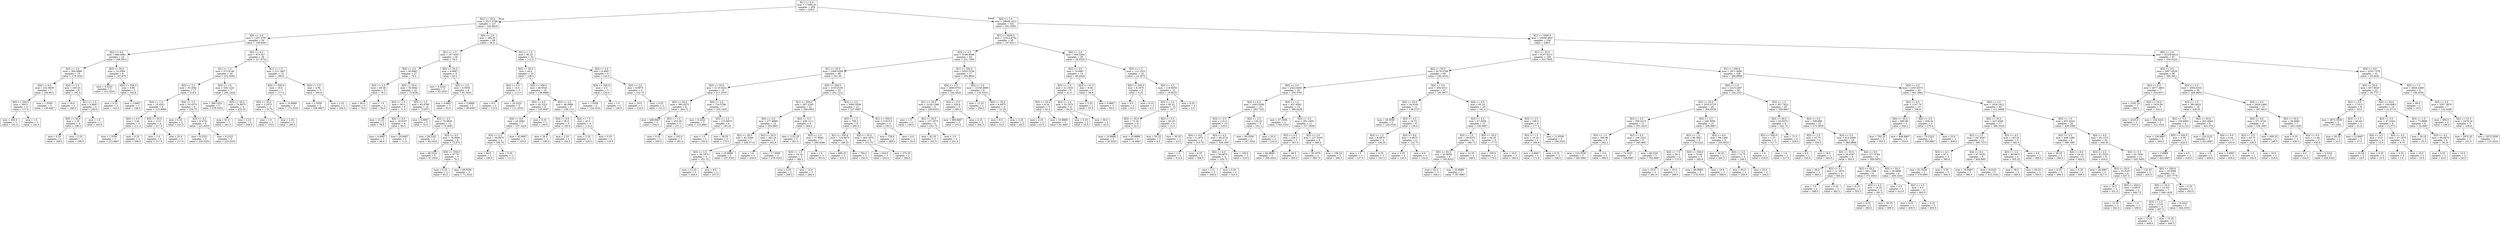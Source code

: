digraph Tree {
node [shape=box] ;
0 [label="X[1] <= 6.0\nmse = 17480.25\nsamples = 458\nvalue = 228.5"] ;
1 [label="X[2] <= 55.0\nmse = 3511.3798\nsamples = 127\nvalue = 142.8819"] ;
0 -> 1 [labeldistance=2.5, labelangle=45, headlabel="True"] ;
2 [label="X[0] <= 2.0\nmse = 1307.0767\nsamples = 59\nvalue = 198.6441"] ;
1 -> 2 ;
3 [label="X[2] <= 6.0\nmse = 486.4991\nsamples = 23\nvalue = 168.3913"] ;
2 -> 3 ;
4 [label="X[3] <= 2.5\nmse = 394.0889\nsamples = 15\nvalue = 179.3333"] ;
3 -> 4 ;
5 [label="X[4] <= 9.0\nmse = 222.6939\nsamples = 7\nvalue = 164.8571"] ;
4 -> 5 ;
6 [label="X[5] <= 550.0\nmse = 300.5\nsamples = 4\nvalue = 171.0"] ;
5 -> 6 ;
7 [label="mse = 400.0\nsamples = 2\nvalue = 181.0"] ;
6 -> 7 ;
8 [label="mse = 1.0\nsamples = 2\nvalue = 161.0"] ;
6 -> 8 ;
9 [label="mse = 1.5556\nsamples = 3\nvalue = 156.6667"] ;
5 -> 9 ;
10 [label="X[4] <= 3.5\nmse = 200.25\nsamples = 8\nvalue = 192.0"] ;
4 -> 10 ;
11 [label="mse = 16.0\nsamples = 2\nvalue = 168.0"] ;
10 -> 11 ;
12 [label="X[1] <= 1.5\nmse = 5.6667\nsamples = 6\nvalue = 200.0"] ;
10 -> 12 ;
13 [label="X[5] <= 55.0\nmse = 1.25\nsamples = 4\nvalue = 198.5"] ;
12 -> 13 ;
14 [label="mse = 0.25\nsamples = 2\nvalue = 198.5"] ;
13 -> 14 ;
15 [label="mse = 2.25\nsamples = 2\nvalue = 198.5"] ;
13 -> 15 ;
16 [label="mse = 1.0\nsamples = 2\nvalue = 203.0"] ;
12 -> 16 ;
17 [label="X[5] <= 55.0\nmse = 14.3594\nsamples = 8\nvalue = 147.875"] ;
3 -> 17 ;
18 [label="mse = 4.2222\nsamples = 3\nvalue = 151.3333"] ;
17 -> 18 ;
19 [label="X[5] <= 550.0\nmse = 8.96\nsamples = 5\nvalue = 145.8"] ;
17 -> 19 ;
20 [label="mse = 0.25\nsamples = 2\nvalue = 142.5"] ;
19 -> 20 ;
21 [label="mse = 2.6667\nsamples = 3\nvalue = 148.0"] ;
19 -> 21 ;
22 [label="X[2] <= 6.5\nmse = 873.027\nsamples = 36\nvalue = 217.9722"] ;
2 -> 22 ;
23 [label="X[1] <= 1.5\nmse = 573.9149\nsamples = 24\nvalue = 232.4583"] ;
22 -> 23 ;
24 [label="X[3] <= 2.5\nmse = 53.2941\nsamples = 17\nvalue = 219.0"] ;
23 -> 24 ;
25 [label="X[3] <= 1.5\nmse = 15.4321\nsamples = 9\nvalue = 213.8889"] ;
24 -> 25 ;
26 [label="X[4] <= 9.0\nmse = 3.44\nsamples = 5\nvalue = 211.4"] ;
25 -> 26 ;
27 [label="mse = 1.5556\nsamples = 3\nvalue = 212.6667"] ;
26 -> 27 ;
28 [label="mse = 0.25\nsamples = 2\nvalue = 209.5"] ;
26 -> 28 ;
29 [label="X[5] <= 55.0\nmse = 13.0\nsamples = 4\nvalue = 217.0"] ;
25 -> 29 ;
30 [label="mse = 1.0\nsamples = 2\nvalue = 217.0"] ;
29 -> 30 ;
31 [label="mse = 25.0\nsamples = 2\nvalue = 217.0"] ;
29 -> 31 ;
32 [label="X[4] <= 3.5\nmse = 33.4375\nsamples = 8\nvalue = 224.75"] ;
24 -> 32 ;
33 [label="mse = 6.25\nsamples = 2\nvalue = 233.5"] ;
32 -> 33 ;
34 [label="X[3] <= 4.5\nmse = 8.4722\nsamples = 6\nvalue = 221.8333"] ;
32 -> 34 ;
35 [label="mse = 6.2222\nsamples = 3\nvalue = 220.3333"] ;
34 -> 35 ;
36 [label="mse = 6.2222\nsamples = 3\nvalue = 223.3333"] ;
34 -> 36 ;
37 [label="X[2] <= 1.5\nmse = 330.1224\nsamples = 7\nvalue = 265.1429"] ;
23 -> 37 ;
38 [label="mse = 366.2222\nsamples = 3\nvalue = 278.3333"] ;
37 -> 38 ;
39 [label="X[5] <= 55.0\nmse = 74.6875\nsamples = 4\nvalue = 255.25"] ;
37 -> 39 ;
40 [label="mse = 81.0\nsamples = 2\nvalue = 261.0"] ;
39 -> 40 ;
41 [label="mse = 2.25\nsamples = 2\nvalue = 249.5"] ;
39 -> 41 ;
42 [label="X[1] <= 1.5\nmse = 212.1667\nsamples = 12\nvalue = 189.0"] ;
22 -> 42 ;
43 [label="X[5] <= 550.0\nmse = 16.0\nsamples = 7\nvalue = 177.0"] ;
42 -> 43 ;
44 [label="X[5] <= 55.0\nmse = 2.1875\nsamples = 4\nvalue = 179.75"] ;
43 -> 44 ;
45 [label="mse = 1.0\nsamples = 2\nvalue = 179.0"] ;
44 -> 45 ;
46 [label="mse = 2.25\nsamples = 2\nvalue = 180.5"] ;
44 -> 46 ;
47 [label="mse = 10.8889\nsamples = 3\nvalue = 173.3333"] ;
43 -> 47 ;
48 [label="X[3] <= 3.5\nmse = 2.96\nsamples = 5\nvalue = 205.8"] ;
42 -> 48 ;
49 [label="mse = 1.5556\nsamples = 3\nvalue = 206.6667"] ;
48 -> 49 ;
50 [label="mse = 2.25\nsamples = 2\nvalue = 204.5"] ;
48 -> 50 ;
51 [label="X[0] <= 2.0\nmse = 385.25\nsamples = 68\nvalue = 94.5"] ;
1 -> 51 ;
52 [label="X[1] <= 1.5\nmse = 107.9167\nsamples = 36\nvalue = 78.5"] ;
51 -> 52 ;
53 [label="X[4] <= 2.0\nmse = 60.6667\nsamples = 27\nvalue = 74.0"] ;
52 -> 53 ;
54 [label="X[3] <= 2.5\nmse = 49.36\nsamples = 5\nvalue = 79.2"] ;
53 -> 54 ;
55 [label="mse = 56.0\nsamples = 3\nvalue = 76.0"] ;
54 -> 55 ;
56 [label="mse = 1.0\nsamples = 2\nvalue = 84.0"] ;
54 -> 56 ;
57 [label="X[5] <= 55.0\nmse = 55.6942\nsamples = 22\nvalue = 72.8182"] ;
53 -> 57 ;
58 [label="X[3] <= 1.5\nmse = 36.0\nsamples = 8\nvalue = 71.0"] ;
57 -> 58 ;
59 [label="mse = 12.25\nsamples = 2\nvalue = 78.5"] ;
58 -> 59 ;
60 [label="X[4] <= 9.0\nmse = 18.9167\nsamples = 6\nvalue = 68.5"] ;
58 -> 60 ;
61 [label="mse = 4.6667\nsamples = 3\nvalue = 66.0"] ;
60 -> 61 ;
62 [label="mse = 20.6667\nsamples = 3\nvalue = 71.0"] ;
60 -> 62 ;
63 [label="X[3] <= 1.5\nmse = 63.9796\nsamples = 14\nvalue = 73.8571"] ;
57 -> 63 ;
64 [label="mse = 0.6667\nsamples = 3\nvalue = 70.0"] ;
63 -> 64 ;
65 [label="X[3] <= 2.5\nmse = 76.0826\nsamples = 11\nvalue = 74.9091"] ;
63 -> 65 ;
66 [label="mse = 28.2222\nsamples = 3\nvalue = 80.3333"] ;
65 -> 66 ;
67 [label="X[3] <= 4.5\nmse = 78.8594\nsamples = 8\nvalue = 72.875"] ;
65 -> 67 ;
68 [label="mse = 48.2222\nsamples = 3\nvalue = 67.3333"] ;
67 -> 68 ;
69 [label="X[5] <= 550.0\nmse = 67.76\nsamples = 5\nvalue = 76.2"] ;
67 -> 69 ;
70 [label="mse = 6.25\nsamples = 2\nvalue = 83.5"] ;
69 -> 70 ;
71 [label="mse = 49.5556\nsamples = 3\nvalue = 71.3333"] ;
69 -> 71 ;
72 [label="X[5] <= 55.0\nmse = 6.6667\nsamples = 9\nvalue = 92.0"] ;
52 -> 72 ;
73 [label="mse = 4.2222\nsamples = 3\nvalue = 93.3333"] ;
72 -> 73 ;
74 [label="X[3] <= 2.5\nmse = 6.5556\nsamples = 6\nvalue = 91.3333"] ;
72 -> 74 ;
75 [label="mse = 4.6667\nsamples = 3\nvalue = 93.0"] ;
74 -> 75 ;
76 [label="mse = 2.8889\nsamples = 3\nvalue = 89.6667"] ;
74 -> 76 ;
77 [label="X[1] <= 1.5\nmse = 85.25\nsamples = 32\nvalue = 112.5"] ;
51 -> 77 ;
78 [label="X[5] <= 55.0\nmse = 44.0\nsamples = 23\nvalue = 108.0"] ;
77 -> 78 ;
79 [label="X[4] <= 4.5\nmse = 14.0\nsamples = 5\nvalue = 112.0"] ;
78 -> 79 ;
80 [label="mse = 9.0\nsamples = 2\nvalue = 113.0"] ;
79 -> 80 ;
81 [label="mse = 16.2222\nsamples = 3\nvalue = 111.3333"] ;
79 -> 81 ;
82 [label="X[5] <= 550.0\nmse = 46.6543\nsamples = 18\nvalue = 106.8889"] ;
78 -> 82 ;
83 [label="X[3] <= 4.5\nmse = 42.2222\nsamples = 9\nvalue = 105.6667"] ;
82 -> 83 ;
84 [label="X[4] <= 9.0\nmse = 44.4082\nsamples = 7\nvalue = 107.1429"] ;
83 -> 84 ;
85 [label="X[3] <= 2.5\nmse = 39.6875\nsamples = 4\nvalue = 108.75"] ;
84 -> 85 ;
86 [label="mse = 64.0\nsamples = 2\nvalue = 106.0"] ;
85 -> 86 ;
87 [label="mse = 0.25\nsamples = 2\nvalue = 111.5"] ;
85 -> 87 ;
88 [label="mse = 42.6667\nsamples = 3\nvalue = 105.0"] ;
84 -> 88 ;
89 [label="mse = 0.25\nsamples = 2\nvalue = 100.5"] ;
83 -> 89 ;
90 [label="X[3] <= 2.5\nmse = 48.0988\nsamples = 9\nvalue = 108.1111"] ;
82 -> 90 ;
91 [label="X[4] <= 9.0\nmse = 30.0\nsamples = 5\nvalue = 105.0"] ;
90 -> 91 ;
92 [label="mse = 26.0\nsamples = 3\nvalue = 108.0"] ;
91 -> 92 ;
93 [label="mse = 2.25\nsamples = 2\nvalue = 100.5"] ;
91 -> 93 ;
94 [label="X[4] <= 7.5\nmse = 43.5\nsamples = 4\nvalue = 112.0"] ;
90 -> 94 ;
95 [label="mse = 2.25\nsamples = 2\nvalue = 105.5"] ;
94 -> 95 ;
96 [label="mse = 0.25\nsamples = 2\nvalue = 118.5"] ;
94 -> 96 ;
97 [label="X[4] <= 4.5\nmse = 6.6667\nsamples = 9\nvalue = 124.0"] ;
77 -> 97 ;
98 [label="X[5] <= 550.0\nmse = 2.0\nsamples = 5\nvalue = 125.0"] ;
97 -> 98 ;
99 [label="mse = 1.5556\nsamples = 3\nvalue = 124.3333"] ;
98 -> 99 ;
100 [label="mse = 1.0\nsamples = 2\nvalue = 126.0"] ;
98 -> 100 ;
101 [label="X[3] <= 2.0\nmse = 9.6875\nsamples = 4\nvalue = 122.75"] ;
97 -> 101 ;
102 [label="mse = 16.0\nsamples = 2\nvalue = 124.0"] ;
101 -> 102 ;
103 [label="mse = 0.25\nsamples = 2\nvalue = 121.5"] ;
101 -> 103 ;
104 [label="X[4] <= 2.0\nmse = 18948.1612\nsamples = 331\nvalue = 261.3505"] ;
0 -> 104 [labeldistance=2.5, labelangle=-45, headlabel="False"] ;
105 [label="X[1] <= 5500.0\nmse = 12514.6732\nsamples = 95\nvalue = 167.8211"] ;
104 -> 105 ;
106 [label="X[3] <= 4.5\nmse = 5188.9008\nsamples = 65\nvalue = 231.7385"] ;
105 -> 106 ;
107 [label="X[1] <= 55.0\nmse = 3368.0208\nsamples = 48\nvalue = 241.25"] ;
106 -> 107 ;
108 [label="X[2] <= 55.0\nmse = 3119.0222\nsamples = 15\nvalue = 217.3333"] ;
107 -> 108 ;
109 [label="X[5] <= 55.0\nmse = 395.9375\nsamples = 8\nvalue = 264.75"] ;
108 -> 109 ;
110 [label="mse = 448.6667\nsamples = 3\nvalue = 254.0"] ;
109 -> 110 ;
111 [label="X[3] <= 1.5\nmse = 253.36\nsamples = 5\nvalue = 271.2"] ;
109 -> 111 ;
112 [label="mse = 0.25\nsamples = 2\nvalue = 256.5"] ;
111 -> 112 ;
113 [label="mse = 182.0\nsamples = 3\nvalue = 281.0"] ;
111 -> 113 ;
114 [label="X[0] <= 2.0\nmse = 724.9796\nsamples = 7\nvalue = 163.1429"] ;
108 -> 114 ;
115 [label="mse = 6.2222\nsamples = 3\nvalue = 133.6667"] ;
114 -> 115 ;
116 [label="X[3] <= 2.5\nmse = 123.6875\nsamples = 4\nvalue = 185.25"] ;
114 -> 116 ;
117 [label="mse = 1.0\nsamples = 2\nvalue = 195.0"] ;
116 -> 117 ;
118 [label="mse = 56.25\nsamples = 2\nvalue = 175.5"] ;
116 -> 118 ;
119 [label="X[5] <= 550.0\nmse = 3103.0156\nsamples = 33\nvalue = 252.1212"] ;
107 -> 119 ;
120 [label="X[1] <= 550.0\nmse = 587.4195\nsamples = 21\nvalue = 266.0952"] ;
119 -> 120 ;
121 [label="X[0] <= 2.0\nmse = 277.8889\nsamples = 12\nvalue = 252.6667"] ;
120 -> 121 ;
122 [label="X[2] <= 50.5\nmse = 82.5306\nsamples = 7\nvalue = 245.5714"] ;
121 -> 122 ;
123 [label="X[3] <= 2.5\nmse = 38.1875\nsamples = 4\nvalue = 251.75"] ;
122 -> 123 ;
124 [label="mse = 12.25\nsamples = 2\nvalue = 246.5"] ;
123 -> 124 ;
125 [label="mse = 9.0\nsamples = 2\nvalue = 257.0"] ;
123 -> 125 ;
126 [label="mse = 22.8889\nsamples = 3\nvalue = 237.3333"] ;
122 -> 126 ;
127 [label="X[2] <= 50.5\nmse = 382.24\nsamples = 5\nvalue = 262.6"] ;
121 -> 127 ;
128 [label="mse = 1.0\nsamples = 2\nvalue = 239.0"] ;
127 -> 128 ;
129 [label="mse = 17.5556\nsamples = 3\nvalue = 278.3333"] ;
127 -> 129 ;
130 [label="X[2] <= 5.5\nmse = 439.1111\nsamples = 9\nvalue = 284.0"] ;
120 -> 130 ;
131 [label="mse = 1122.25\nsamples = 2\nvalue = 261.5"] ;
130 -> 131 ;
132 [label="X[3] <= 2.5\nmse = 57.9592\nsamples = 7\nvalue = 290.4286"] ;
130 -> 132 ;
133 [label="X[3] <= 1.5\nmse = 18.16\nsamples = 5\nvalue = 286.2"] ;
132 -> 133 ;
134 [label="mse = 6.25\nsamples = 2\nvalue = 289.5"] ;
133 -> 134 ;
135 [label="mse = 14.0\nsamples = 3\nvalue = 284.0"] ;
133 -> 135 ;
136 [label="mse = 1.0\nsamples = 2\nvalue = 301.0"] ;
132 -> 136 ;
137 [label="X[3] <= 2.5\nmse = 6565.5556\nsamples = 12\nvalue = 227.6667"] ;
119 -> 137 ;
138 [label="X[3] <= 1.5\nmse = 706.5\nsamples = 8\nvalue = 260.5"] ;
137 -> 138 ;
139 [label="X[1] <= 550.0\nmse = 719.6875\nsamples = 4\nvalue = 248.25"] ;
138 -> 139 ;
140 [label="mse = 600.25\nsamples = 2\nvalue = 253.5"] ;
139 -> 140 ;
141 [label="mse = 784.0\nsamples = 2\nvalue = 243.0"] ;
139 -> 141 ;
142 [label="X[2] <= 55.0\nmse = 393.1875\nsamples = 4\nvalue = 272.75"] ;
138 -> 142 ;
143 [label="mse = 324.0\nsamples = 2\nvalue = 263.0"] ;
142 -> 143 ;
144 [label="mse = 272.25\nsamples = 2\nvalue = 282.5"] ;
142 -> 144 ;
145 [label="X[1] <= 550.0\nmse = 11815.5\nsamples = 4\nvalue = 162.0"] ;
137 -> 145 ;
146 [label="mse = 729.0\nsamples = 2\nvalue = 269.0"] ;
145 -> 146 ;
147 [label="mse = 4.0\nsamples = 2\nvalue = 55.0"] ;
145 -> 147 ;
148 [label="X[1] <= 550.0\nmse = 9353.5156\nsamples = 17\nvalue = 204.8824"] ;
106 -> 148 ;
149 [label="X[0] <= 2.0\nmse = 2840.9752\nsamples = 11\nvalue = 244.4545"] ;
148 -> 149 ;
150 [label="X[1] <= 55.0\nmse = 2129.1389\nsamples = 6\nvalue = 209.8333"] ;
149 -> 150 ;
151 [label="mse = 1.0\nsamples = 2\nvalue = 146.0"] ;
150 -> 151 ;
152 [label="X[2] <= 50.5\nmse = 137.1875\nsamples = 4\nvalue = 241.75"] ;
150 -> 152 ;
153 [label="mse = 42.25\nsamples = 2\nvalue = 252.5"] ;
152 -> 153 ;
154 [label="mse = 1.0\nsamples = 2\nvalue = 231.0"] ;
152 -> 154 ;
155 [label="X[2] <= 5.5\nmse = 530.8\nsamples = 5\nvalue = 286.0"] ;
149 -> 155 ;
156 [label="mse = 580.6667\nsamples = 3\nvalue = 275.0"] ;
155 -> 156 ;
157 [label="mse = 2.25\nsamples = 2\nvalue = 302.5"] ;
155 -> 157 ;
158 [label="X[0] <= 2.0\nmse = 13158.8889\nsamples = 6\nvalue = 132.3333"] ;
148 -> 158 ;
159 [label="mse = 12.25\nsamples = 2\nvalue = 294.5"] ;
158 -> 159 ;
160 [label="X[5] <= 55.0\nmse = 8.6875\nsamples = 4\nvalue = 51.25"] ;
158 -> 160 ;
161 [label="mse = 9.0\nsamples = 2\nvalue = 53.0"] ;
160 -> 161 ;
162 [label="mse = 2.25\nsamples = 2\nvalue = 49.5"] ;
160 -> 162 ;
163 [label="X[0] <= 2.0\nmse = 356.5556\nsamples = 30\nvalue = 29.3333"] ;
105 -> 163 ;
164 [label="X[3] <= 4.5\nmse = 74.0867\nsamples = 14\nvalue = 46.6429"] ;
163 -> 164 ;
165 [label="X[3] <= 1.5\nmse = 21.3333\nsamples = 9\nvalue = 41.0"] ;
164 -> 165 ;
166 [label="X[5] <= 55.0\nmse = 8.24\nsamples = 5\nvalue = 42.4"] ;
165 -> 166 ;
167 [label="mse = 2.25\nsamples = 2\nvalue = 43.5"] ;
166 -> 167 ;
168 [label="mse = 10.8889\nsamples = 3\nvalue = 41.6667"] ;
166 -> 168 ;
169 [label="X[3] <= 2.5\nmse = 32.1875\nsamples = 4\nvalue = 39.25"] ;
165 -> 169 ;
170 [label="mse = 0.25\nsamples = 2\nvalue = 35.5"] ;
169 -> 170 ;
171 [label="mse = 36.0\nsamples = 2\nvalue = 43.0"] ;
169 -> 171 ;
172 [label="X[2] <= 51.5\nmse = 8.56\nsamples = 5\nvalue = 56.8"] ;
164 -> 172 ;
173 [label="mse = 2.25\nsamples = 2\nvalue = 53.5"] ;
172 -> 173 ;
174 [label="mse = 0.6667\nsamples = 3\nvalue = 59.0"] ;
172 -> 174 ;
175 [label="X[3] <= 1.5\nmse = 112.1523\nsamples = 16\nvalue = 14.1875"] ;
163 -> 175 ;
176 [label="X[5] <= 550.0\nmse = 8.1875\nsamples = 4\nvalue = 6.25"] ;
175 -> 176 ;
177 [label="mse = 4.0\nsamples = 2\nvalue = 8.0"] ;
176 -> 177 ;
178 [label="mse = 6.25\nsamples = 2\nvalue = 4.5"] ;
176 -> 178 ;
179 [label="X[3] <= 4.5\nmse = 118.8056\nsamples = 12\nvalue = 16.8333"] ;
175 -> 179 ;
180 [label="X[3] <= 2.5\nmse = 92.01\nsamples = 10\nvalue = 19.7"] ;
179 -> 180 ;
181 [label="X[2] <= 55.0\nmse = 72.25\nsamples = 6\nvalue = 22.5"] ;
180 -> 181 ;
182 [label="mse = 10.8889\nsamples = 3\nvalue = 30.3333"] ;
181 -> 182 ;
183 [label="mse = 10.8889\nsamples = 3\nvalue = 14.6667"] ;
181 -> 183 ;
184 [label="X[2] <= 5.5\nmse = 92.25\nsamples = 4\nvalue = 15.5"] ;
180 -> 184 ;
185 [label="mse = 56.25\nsamples = 2\nvalue = 8.5"] ;
184 -> 185 ;
186 [label="mse = 30.25\nsamples = 2\nvalue = 22.5"] ;
184 -> 186 ;
187 [label="mse = 6.25\nsamples = 2\nvalue = 2.5"] ;
179 -> 187 ;
188 [label="X[1] <= 5500.0\nmse = 16599.0847\nsamples = 236\nvalue = 299.0"] ;
104 -> 188 ;
189 [label="X[1] <= 55.0\nmse = 8197.6213\nsamples = 169\nvalue = 323.7692"] ;
188 -> 189 ;
190 [label="X[2] <= 55.0\nmse = 8176.4789\nsamples = 60\nvalue = 245.4333"] ;
189 -> 190 ;
191 [label="X[0] <= 2.0\nmse = 2422.6492\nsamples = 29\nvalue = 330.3793"] ;
190 -> 191 ;
192 [label="X[2] <= 6.5\nmse = 1493.5289\nsamples = 15\nvalue = 293.7333"] ;
191 -> 192 ;
193 [label="X[3] <= 2.5\nmse = 110.4\nsamples = 10\nvalue = 320.0"] ;
192 -> 193 ;
194 [label="X[4] <= 9.0\nmse = 5.1875\nsamples = 4\nvalue = 310.75"] ;
193 -> 194 ;
195 [label="mse = 1.0\nsamples = 2\nvalue = 312.0"] ;
194 -> 195 ;
196 [label="mse = 6.25\nsamples = 2\nvalue = 309.5"] ;
194 -> 196 ;
197 [label="X[3] <= 4.5\nmse = 85.4722\nsamples = 6\nvalue = 326.1667"] ;
193 -> 197 ;
198 [label="X[4] <= 9.0\nmse = 39.6875\nsamples = 4\nvalue = 329.75"] ;
197 -> 198 ;
199 [label="mse = 1.0\nsamples = 2\nvalue = 336.0"] ;
198 -> 199 ;
200 [label="mse = 0.25\nsamples = 2\nvalue = 323.5"] ;
198 -> 200 ;
201 [label="mse = 100.0\nsamples = 2\nvalue = 319.0"] ;
197 -> 201 ;
202 [label="X[3] <= 2.5\nmse = 120.16\nsamples = 5\nvalue = 241.2"] ;
192 -> 202 ;
203 [label="mse = 89.5556\nsamples = 3\nvalue = 247.3333"] ;
202 -> 203 ;
204 [label="mse = 25.0\nsamples = 2\nvalue = 232.0"] ;
202 -> 204 ;
205 [label="X[3] <= 1.5\nmse = 437.6582\nsamples = 14\nvalue = 369.6429"] ;
191 -> 205 ;
206 [label="mse = 57.5556\nsamples = 3\nvalue = 341.3333"] ;
205 -> 206 ;
207 [label="X[3] <= 2.5\nmse = 263.1405\nsamples = 11\nvalue = 377.3636"] ;
205 -> 207 ;
208 [label="X[2] <= 6.5\nmse = 229.2\nsamples = 5\nvalue = 367.0"] ;
207 -> 208 ;
209 [label="mse = 64.8889\nsamples = 3\nvalue = 356.3333"] ;
208 -> 209 ;
210 [label="mse = 49.0\nsamples = 2\nvalue = 383.0"] ;
208 -> 210 ;
211 [label="X[2] <= 2.0\nmse = 127.3333\nsamples = 6\nvalue = 386.0"] ;
207 -> 211 ;
212 [label="mse = 30.1875\nsamples = 4\nvalue = 380.75"] ;
211 -> 212 ;
213 [label="mse = 156.25\nsamples = 2\nvalue = 396.5"] ;
211 -> 213 ;
214 [label="X[0] <= 2.0\nmse = 494.0312\nsamples = 31\nvalue = 165.9677"] ;
190 -> 214 ;
215 [label="X[5] <= 55.0\nmse = 34.0165\nsamples = 11\nvalue = 138.2727"] ;
214 -> 215 ;
216 [label="mse = 29.5556\nsamples = 3\nvalue = 144.3333"] ;
215 -> 216 ;
217 [label="X[3] <= 2.5\nmse = 16.75\nsamples = 8\nvalue = 136.0"] ;
215 -> 217 ;
218 [label="X[3] <= 1.5\nmse = 8.6875\nsamples = 4\nvalue = 139.25"] ;
217 -> 218 ;
219 [label="mse = 1.0\nsamples = 2\nvalue = 137.0"] ;
218 -> 219 ;
220 [label="mse = 6.25\nsamples = 2\nvalue = 141.5"] ;
218 -> 220 ;
221 [label="X[4] <= 9.0\nmse = 3.6875\nsamples = 4\nvalue = 132.75"] ;
217 -> 221 ;
222 [label="mse = 2.25\nsamples = 2\nvalue = 133.5"] ;
221 -> 222 ;
223 [label="mse = 4.0\nsamples = 2\nvalue = 132.0"] ;
221 -> 223 ;
224 [label="X[4] <= 9.0\nmse = 93.16\nsamples = 20\nvalue = 181.2"] ;
214 -> 224 ;
225 [label="X[3] <= 4.5\nmse = 67.0556\nsamples = 12\nvalue = 183.6667"] ;
224 -> 225 ;
226 [label="X[3] <= 2.5\nmse = 39.9375\nsamples = 8\nvalue = 186.75"] ;
225 -> 226 ;
227 [label="X[5] <= 55.0\nmse = 45.8056\nsamples = 6\nvalue = 185.8333"] ;
226 -> 227 ;
228 [label="mse = 62.0\nsamples = 3\nvalue = 184.0"] ;
227 -> 228 ;
229 [label="mse = 22.8889\nsamples = 3\nvalue = 187.6667"] ;
227 -> 229 ;
230 [label="mse = 12.25\nsamples = 2\nvalue = 189.5"] ;
226 -> 230 ;
231 [label="X[5] <= 55.0\nmse = 64.25\nsamples = 4\nvalue = 177.5"] ;
225 -> 231 ;
232 [label="mse = 100.0\nsamples = 2\nvalue = 175.0"] ;
231 -> 232 ;
233 [label="mse = 16.0\nsamples = 2\nvalue = 180.0"] ;
231 -> 233 ;
234 [label="X[3] <= 2.5\nmse = 109.5\nsamples = 8\nvalue = 177.5"] ;
224 -> 234 ;
235 [label="X[3] <= 1.5\nmse = 10.16\nsamples = 5\nvalue = 169.8"] ;
234 -> 235 ;
236 [label="mse = 4.6667\nsamples = 3\nvalue = 172.0"] ;
235 -> 236 ;
237 [label="mse = 0.25\nsamples = 2\nvalue = 166.5"] ;
235 -> 237 ;
238 [label="mse = 11.5556\nsamples = 3\nvalue = 190.3333"] ;
234 -> 238 ;
239 [label="X[1] <= 550.0\nmse = 2971.9695\nsamples = 109\nvalue = 366.8899"] ;
189 -> 239 ;
240 [label="X[0] <= 2.0\nmse = 2215.2497\nsamples = 56\nvalue = 334.2321"] ;
239 -> 240 ;
241 [label="X[2] <= 55.0\nmse = 2033.0725\nsamples = 26\nvalue = 304.6538"] ;
240 -> 241 ;
242 [label="X[3] <= 2.5\nmse = 395.4215\nsamples = 11\nvalue = 353.1818"] ;
241 -> 242 ;
243 [label="X[3] <= 1.5\nmse = 590.96\nsamples = 5\nvalue = 362.2"] ;
242 -> 243 ;
244 [label="mse = 123.5556\nsamples = 3\nvalue = 343.6667"] ;
243 -> 244 ;
245 [label="mse = 4.0\nsamples = 2\nvalue = 390.0"] ;
243 -> 245 ;
246 [label="X[2] <= 6.5\nmse = 108.2222\nsamples = 6\nvalue = 345.6667"] ;
242 -> 246 ;
247 [label="mse = 72.2222\nsamples = 3\nvalue = 338.6667"] ;
246 -> 247 ;
248 [label="mse = 46.2222\nsamples = 3\nvalue = 352.6667"] ;
246 -> 248 ;
249 [label="X[3] <= 2.5\nmse = 240.5956\nsamples = 15\nvalue = 269.0667"] ;
241 -> 249 ;
250 [label="X[3] <= 1.5\nmse = 80.3951\nsamples = 9\nvalue = 279.2222"] ;
249 -> 250 ;
251 [label="X[4] <= 7.5\nmse = 56.5\nsamples = 4\nvalue = 275.0"] ;
250 -> 251 ;
252 [label="mse = 25.0\nsamples = 2\nvalue = 281.0"] ;
251 -> 252 ;
253 [label="mse = 16.0\nsamples = 2\nvalue = 269.0"] ;
251 -> 253 ;
254 [label="X[5] <= 550.0\nmse = 73.84\nsamples = 5\nvalue = 282.6"] ;
250 -> 254 ;
255 [label="mse = 66.8889\nsamples = 3\nvalue = 278.3333"] ;
254 -> 255 ;
256 [label="mse = 16.0\nsamples = 2\nvalue = 289.0"] ;
254 -> 256 ;
257 [label="X[4] <= 9.0\nmse = 94.1389\nsamples = 6\nvalue = 253.8333"] ;
249 -> 257 ;
258 [label="mse = 20.25\nsamples = 2\nvalue = 262.5"] ;
257 -> 258 ;
259 [label="X[3] <= 4.5\nmse = 74.75\nsamples = 4\nvalue = 249.5"] ;
257 -> 259 ;
260 [label="mse = 64.0\nsamples = 2\nvalue = 255.0"] ;
259 -> 260 ;
261 [label="mse = 25.0\nsamples = 2\nvalue = 244.0"] ;
259 -> 261 ;
262 [label="X[3] <= 1.5\nmse = 957.7822\nsamples = 30\nvalue = 359.8667"] ;
240 -> 262 ;
263 [label="X[2] <= 50.5\nmse = 63.9375\nsamples = 8\nvalue = 322.75"] ;
262 -> 263 ;
264 [label="X[5] <= 550.0\nmse = 1.25\nsamples = 4\nvalue = 317.5"] ;
263 -> 264 ;
265 [label="mse = 1.0\nsamples = 2\nvalue = 318.0"] ;
264 -> 265 ;
266 [label="mse = 1.0\nsamples = 2\nvalue = 317.0"] ;
264 -> 266 ;
267 [label="mse = 71.5\nsamples = 4\nvalue = 328.0"] ;
263 -> 267 ;
268 [label="X[4] <= 4.5\nmse = 599.686\nsamples = 22\nvalue = 373.3636"] ;
262 -> 268 ;
269 [label="X[2] <= 2.0\nmse = 32.75\nsamples = 4\nvalue = 339.5"] ;
268 -> 269 ;
270 [label="mse = 9.0\nsamples = 2\nvalue = 335.0"] ;
269 -> 270 ;
271 [label="mse = 16.0\nsamples = 2\nvalue = 344.0"] ;
269 -> 271 ;
272 [label="X[3] <= 2.5\nmse = 414.2099\nsamples = 18\nvalue = 380.8889"] ;
268 -> 272 ;
273 [label="X[5] <= 55.0\nmse = 34.9167\nsamples = 6\nvalue = 363.5"] ;
272 -> 273 ;
274 [label="mse = 64.0\nsamples = 2\nvalue = 360.0"] ;
273 -> 274 ;
275 [label="X[2] <= 5.5\nmse = 11.1875\nsamples = 4\nvalue = 365.25"] ;
273 -> 275 ;
276 [label="mse = 1.0\nsamples = 2\nvalue = 368.0"] ;
275 -> 276 ;
277 [label="mse = 6.25\nsamples = 2\nvalue = 362.5"] ;
275 -> 277 ;
278 [label="X[4] <= 9.0\nmse = 377.0764\nsamples = 12\nvalue = 389.5833"] ;
272 -> 278 ;
279 [label="X[2] <= 50.5\nmse = 163.1389\nsamples = 6\nvalue = 372.8333"] ;
278 -> 279 ;
280 [label="mse = 0.25\nsamples = 2\nvalue = 355.5"] ;
279 -> 280 ;
281 [label="X[3] <= 4.5\nmse = 19.25\nsamples = 4\nvalue = 381.5"] ;
279 -> 281 ;
282 [label="mse = 6.25\nsamples = 2\nvalue = 382.5"] ;
281 -> 282 ;
283 [label="mse = 30.25\nsamples = 2\nvalue = 380.5"] ;
281 -> 283 ;
284 [label="X[5] <= 55.0\nmse = 29.8889\nsamples = 6\nvalue = 406.3333"] ;
278 -> 284 ;
285 [label="mse = 4.0\nsamples = 2\nvalue = 413.0"] ;
284 -> 285 ;
286 [label="X[2] <= 2.5\nmse = 9.5\nsamples = 4\nvalue = 403.0"] ;
284 -> 286 ;
287 [label="mse = 6.25\nsamples = 2\nvalue = 400.5"] ;
286 -> 287 ;
288 [label="mse = 0.25\nsamples = 2\nvalue = 405.5"] ;
286 -> 288 ;
289 [label="X[4] <= 4.5\nmse = 1453.9373\nsamples = 53\nvalue = 401.3962"] ;
239 -> 289 ;
290 [label="X[2] <= 6.5\nmse = 1147.76\nsamples = 10\nvalue = 359.8"] ;
289 -> 290 ;
291 [label="X[5] <= 55.0\nmse = 890.96\nsamples = 5\nvalue = 340.2"] ;
290 -> 291 ;
292 [label="mse = 702.25\nsamples = 2\nvalue = 352.5"] ;
291 -> 292 ;
293 [label="mse = 848.6667\nsamples = 3\nvalue = 332.0"] ;
291 -> 293 ;
294 [label="X[0] <= 2.0\nmse = 636.24\nsamples = 5\nvalue = 379.4"] ;
290 -> 294 ;
295 [label="mse = 70.2222\nsamples = 3\nvalue = 359.6667"] ;
294 -> 295 ;
296 [label="mse = 25.0\nsamples = 2\nvalue = 409.0"] ;
294 -> 296 ;
297 [label="X[0] <= 2.0\nmse = 1029.1812\nsamples = 43\nvalue = 411.0698"] ;
289 -> 297 ;
298 [label="X[2] <= 55.0\nmse = 423.4048\nsamples = 17\nvalue = 384.3529"] ;
297 -> 298 ;
299 [label="X[2] <= 1.5\nmse = 187.8347\nsamples = 11\nvalue = 395.7273"] ;
298 -> 299 ;
300 [label="X[3] <= 4.5\nmse = 97.2\nsamples = 5\nvalue = 385.0"] ;
299 -> 300 ;
301 [label="mse = 61.5556\nsamples = 3\nvalue = 378.6667"] ;
300 -> 301 ;
302 [label="mse = 0.25\nsamples = 2\nvalue = 394.5"] ;
300 -> 302 ;
303 [label="X[4] <= 9.0\nmse = 87.5556\nsamples = 6\nvalue = 404.6667"] ;
299 -> 303 ;
304 [label="mse = 16.6667\nsamples = 3\nvalue = 396.0"] ;
303 -> 304 ;
305 [label="mse = 8.2222\nsamples = 3\nvalue = 413.3333"] ;
303 -> 305 ;
306 [label="X[3] <= 4.5\nmse = 183.25\nsamples = 6\nvalue = 363.5"] ;
298 -> 306 ;
307 [label="X[3] <= 2.0\nmse = 68.6875\nsamples = 4\nvalue = 355.25"] ;
306 -> 307 ;
308 [label="mse = 36.0\nsamples = 2\nvalue = 360.0"] ;
307 -> 308 ;
309 [label="mse = 56.25\nsamples = 2\nvalue = 350.5"] ;
307 -> 309 ;
310 [label="mse = 4.0\nsamples = 2\nvalue = 380.0"] ;
306 -> 310 ;
311 [label="X[3] <= 1.5\nmse = 653.4024\nsamples = 26\nvalue = 428.5385"] ;
297 -> 311 ;
312 [label="X[2] <= 5.5\nmse = 499.1389\nsamples = 6\nvalue = 389.1667"] ;
311 -> 312 ;
313 [label="mse = 30.25\nsamples = 2\nvalue = 358.5"] ;
312 -> 313 ;
314 [label="X[4] <= 9.0\nmse = 28.25\nsamples = 4\nvalue = 404.5"] ;
312 -> 314 ;
315 [label="mse = 6.25\nsamples = 2\nvalue = 409.5"] ;
314 -> 315 ;
316 [label="mse = 0.25\nsamples = 2\nvalue = 399.5"] ;
314 -> 316 ;
317 [label="X[4] <= 9.0\nmse = 95.1275\nsamples = 20\nvalue = 440.35"] ;
311 -> 317 ;
318 [label="X[3] <= 2.5\nmse = 61.3333\nsamples = 9\nvalue = 434.0"] ;
317 -> 318 ;
319 [label="mse = 44.6667\nsamples = 3\nvalue = 427.0"] ;
318 -> 319 ;
320 [label="X[5] <= 55.0\nmse = 32.9167\nsamples = 6\nvalue = 437.5"] ;
318 -> 320 ;
321 [label="mse = 16.0\nsamples = 2\nvalue = 431.0"] ;
320 -> 321 ;
322 [label="X[5] <= 550.0\nmse = 9.6875\nsamples = 4\nvalue = 440.75"] ;
320 -> 322 ;
323 [label="mse = 12.25\nsamples = 2\nvalue = 442.5"] ;
322 -> 323 ;
324 [label="mse = 1.0\nsamples = 2\nvalue = 439.0"] ;
322 -> 324 ;
325 [label="X[2] <= 5.5\nmse = 62.7934\nsamples = 11\nvalue = 445.5455"] ;
317 -> 325 ;
326 [label="mse = 132.25\nsamples = 2\nvalue = 435.5"] ;
325 -> 326 ;
327 [label="X[5] <= 550.0\nmse = 19.9506\nsamples = 9\nvalue = 447.7778"] ;
325 -> 327 ;
328 [label="X[5] <= 55.0\nmse = 13.551\nsamples = 7\nvalue = 446.1429"] ;
327 -> 328 ;
329 [label="X[3] <= 2.5\nmse = 13.25\nsamples = 4\nvalue = 447.5"] ;
328 -> 329 ;
330 [label="mse = 12.25\nsamples = 2\nvalue = 448.5"] ;
329 -> 330 ;
331 [label="mse = 12.25\nsamples = 2\nvalue = 446.5"] ;
329 -> 331 ;
332 [label="mse = 8.2222\nsamples = 3\nvalue = 444.3333"] ;
328 -> 332 ;
333 [label="mse = 0.25\nsamples = 2\nvalue = 453.5"] ;
327 -> 333 ;
334 [label="X[0] <= 2.0\nmse = 32339.8614\nsamples = 67\nvalue = 236.5224"] ;
188 -> 334 ;
335 [label="X[4] <= 4.5\nmse = 2857.4529\nsamples = 36\nvalue = 395.3611"] ;
334 -> 335 ;
336 [label="X[2] <= 6.5\nmse = 2677.2653\nsamples = 7\nvalue = 334.8571"] ;
335 -> 336 ;
337 [label="mse = 3192.25\nsamples = 2\nvalue = 366.5"] ;
336 -> 337 ;
338 [label="X[2] <= 55.0\nmse = 1910.56\nsamples = 5\nvalue = 322.2"] ;
336 -> 338 ;
339 [label="mse = 4225.0\nsamples = 2\nvalue = 337.0"] ;
338 -> 339 ;
340 [label="mse = 124.2222\nsamples = 3\nvalue = 312.3333"] ;
338 -> 340 ;
341 [label="X[3] <= 2.5\nmse = 1804.0333\nsamples = 29\nvalue = 409.9655"] ;
335 -> 341 ;
342 [label="X[3] <= 1.5\nmse = 395.0625\nsamples = 16\nvalue = 428.25"] ;
341 -> 342 ;
343 [label="X[2] <= 5.5\nmse = 128.6094\nsamples = 8\nvalue = 414.125"] ;
342 -> 343 ;
344 [label="mse = 130.6667\nsamples = 3\nvalue = 403.0"] ;
343 -> 344 ;
345 [label="X[5] <= 550.0\nmse = 8.56\nsamples = 5\nvalue = 420.8"] ;
343 -> 345 ;
346 [label="mse = 2.8889\nsamples = 3\nvalue = 422.6667"] ;
345 -> 346 ;
347 [label="mse = 4.0\nsamples = 2\nvalue = 418.0"] ;
345 -> 347 ;
348 [label="X[2] <= 55.0\nmse = 262.4844\nsamples = 8\nvalue = 442.375"] ;
342 -> 348 ;
349 [label="mse = 124.2222\nsamples = 3\nvalue = 423.6667"] ;
348 -> 349 ;
350 [label="X[4] <= 9.0\nmse = 9.44\nsamples = 5\nvalue = 453.6"] ;
348 -> 350 ;
351 [label="mse = 1.0\nsamples = 2\nvalue = 450.0"] ;
350 -> 351 ;
352 [label="mse = 0.6667\nsamples = 3\nvalue = 456.0"] ;
350 -> 352 ;
353 [label="X[3] <= 4.5\nmse = 2620.2485\nsamples = 13\nvalue = 387.4615"] ;
341 -> 353 ;
354 [label="X[4] <= 9.0\nmse = 371.4722\nsamples = 6\nvalue = 334.1667"] ;
353 -> 354 ;
355 [label="X[2] <= 5.5\nmse = 80.75\nsamples = 4\nvalue = 326.5"] ;
354 -> 355 ;
356 [label="mse = 1.0\nsamples = 2\nvalue = 335.0"] ;
355 -> 356 ;
357 [label="mse = 16.0\nsamples = 2\nvalue = 318.0"] ;
355 -> 357 ;
358 [label="mse = 600.25\nsamples = 2\nvalue = 349.5"] ;
354 -> 358 ;
359 [label="X[5] <= 55.0\nmse = 26.4082\nsamples = 7\nvalue = 433.1429"] ;
353 -> 359 ;
360 [label="mse = 6.25\nsamples = 2\nvalue = 439.5"] ;
359 -> 360 ;
361 [label="X[4] <= 9.0\nmse = 11.84\nsamples = 5\nvalue = 430.6"] ;
359 -> 361 ;
362 [label="mse = 4.0\nsamples = 2\nvalue = 434.0"] ;
361 -> 362 ;
363 [label="mse = 4.2222\nsamples = 3\nvalue = 428.3333"] ;
361 -> 363 ;
364 [label="X[4] <= 9.0\nmse = 3253.7378\nsamples = 31\nvalue = 52.0645"] ;
334 -> 364 ;
365 [label="X[5] <= 55.0\nmse = 857.9029\nsamples = 22\nvalue = 29.7727"] ;
364 -> 365 ;
366 [label="X[2] <= 6.0\nmse = 1716.5\nsamples = 8\nvalue = 45.0"] ;
365 -> 366 ;
367 [label="mse = 3673.5556\nsamples = 3\nvalue = 67.3333"] ;
366 -> 367 ;
368 [label="X[3] <= 1.5\nmse = 63.44\nsamples = 5\nvalue = 31.6"] ;
366 -> 368 ;
369 [label="mse = 30.25\nsamples = 2\nvalue = 23.5"] ;
368 -> 369 ;
370 [label="mse = 12.6667\nsamples = 3\nvalue = 37.0"] ;
368 -> 370 ;
371 [label="X[2] <= 55.0\nmse = 159.0663\nsamples = 14\nvalue = 21.0714"] ;
365 -> 371 ;
372 [label="X[3] <= 3.5\nmse = 47.2344\nsamples = 8\nvalue = 12.375"] ;
371 -> 372 ;
373 [label="X[4] <= 4.5\nmse = 33.5\nsamples = 4\nvalue = 15.0"] ;
372 -> 373 ;
374 [label="mse = 20.25\nsamples = 2\nvalue = 19.5"] ;
373 -> 374 ;
375 [label="mse = 6.25\nsamples = 2\nvalue = 10.5"] ;
373 -> 375 ;
376 [label="X[4] <= 4.5\nmse = 47.1875\nsamples = 4\nvalue = 9.75"] ;
372 -> 376 ;
377 [label="mse = 0.25\nsamples = 2\nvalue = 3.5"] ;
376 -> 377 ;
378 [label="mse = 16.0\nsamples = 2\nvalue = 16.0"] ;
376 -> 378 ;
379 [label="X[3] <= 1.5\nmse = 72.8889\nsamples = 6\nvalue = 32.6667"] ;
371 -> 379 ;
380 [label="mse = 20.25\nsamples = 2\nvalue = 25.5"] ;
379 -> 380 ;
381 [label="X[3] <= 4.5\nmse = 60.6875\nsamples = 4\nvalue = 36.25"] ;
379 -> 381 ;
382 [label="mse = 0.25\nsamples = 2\nvalue = 43.5"] ;
381 -> 382 ;
383 [label="mse = 16.0\nsamples = 2\nvalue = 29.0"] ;
381 -> 383 ;
384 [label="X[3] <= 1.5\nmse = 4926.2469\nsamples = 9\nvalue = 106.5556"] ;
364 -> 384 ;
385 [label="mse = 49.0\nsamples = 2\nvalue = 16.0"] ;
384 -> 385 ;
386 [label="X[3] <= 2.5\nmse = 3307.3878\nsamples = 7\nvalue = 132.4286"] ;
384 -> 386 ;
387 [label="mse = 900.0\nsamples = 2\nvalue = 189.0"] ;
386 -> 387 ;
388 [label="X[2] <= 51.5\nmse = 2478.16\nsamples = 5\nvalue = 109.8"] ;
386 -> 388 ;
389 [label="mse = 2970.25\nsamples = 2\nvalue = 101.5"] ;
388 -> 389 ;
390 [label="mse = 2073.5556\nsamples = 3\nvalue = 115.3333"] ;
388 -> 390 ;
}